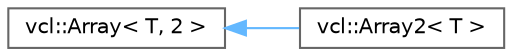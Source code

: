 digraph "Graphical Class Hierarchy"
{
 // LATEX_PDF_SIZE
  bgcolor="transparent";
  edge [fontname=Helvetica,fontsize=10,labelfontname=Helvetica,labelfontsize=10];
  node [fontname=Helvetica,fontsize=10,shape=box,height=0.2,width=0.4];
  rankdir="LR";
  Node0 [label="vcl::Array\< T, 2 \>",height=0.2,width=0.4,color="grey40", fillcolor="white", style="filled",URL="$classvcl_1_1Array.html",tooltip=" "];
  Node0 -> Node1 [dir="back",color="steelblue1",style="solid"];
  Node1 [label="vcl::Array2\< T \>",height=0.2,width=0.4,color="grey40", fillcolor="white", style="filled",URL="$classvcl_1_1Array2.html",tooltip="The Array2 class Specialization of vcl::Array class with 2 dimensions."];
}
